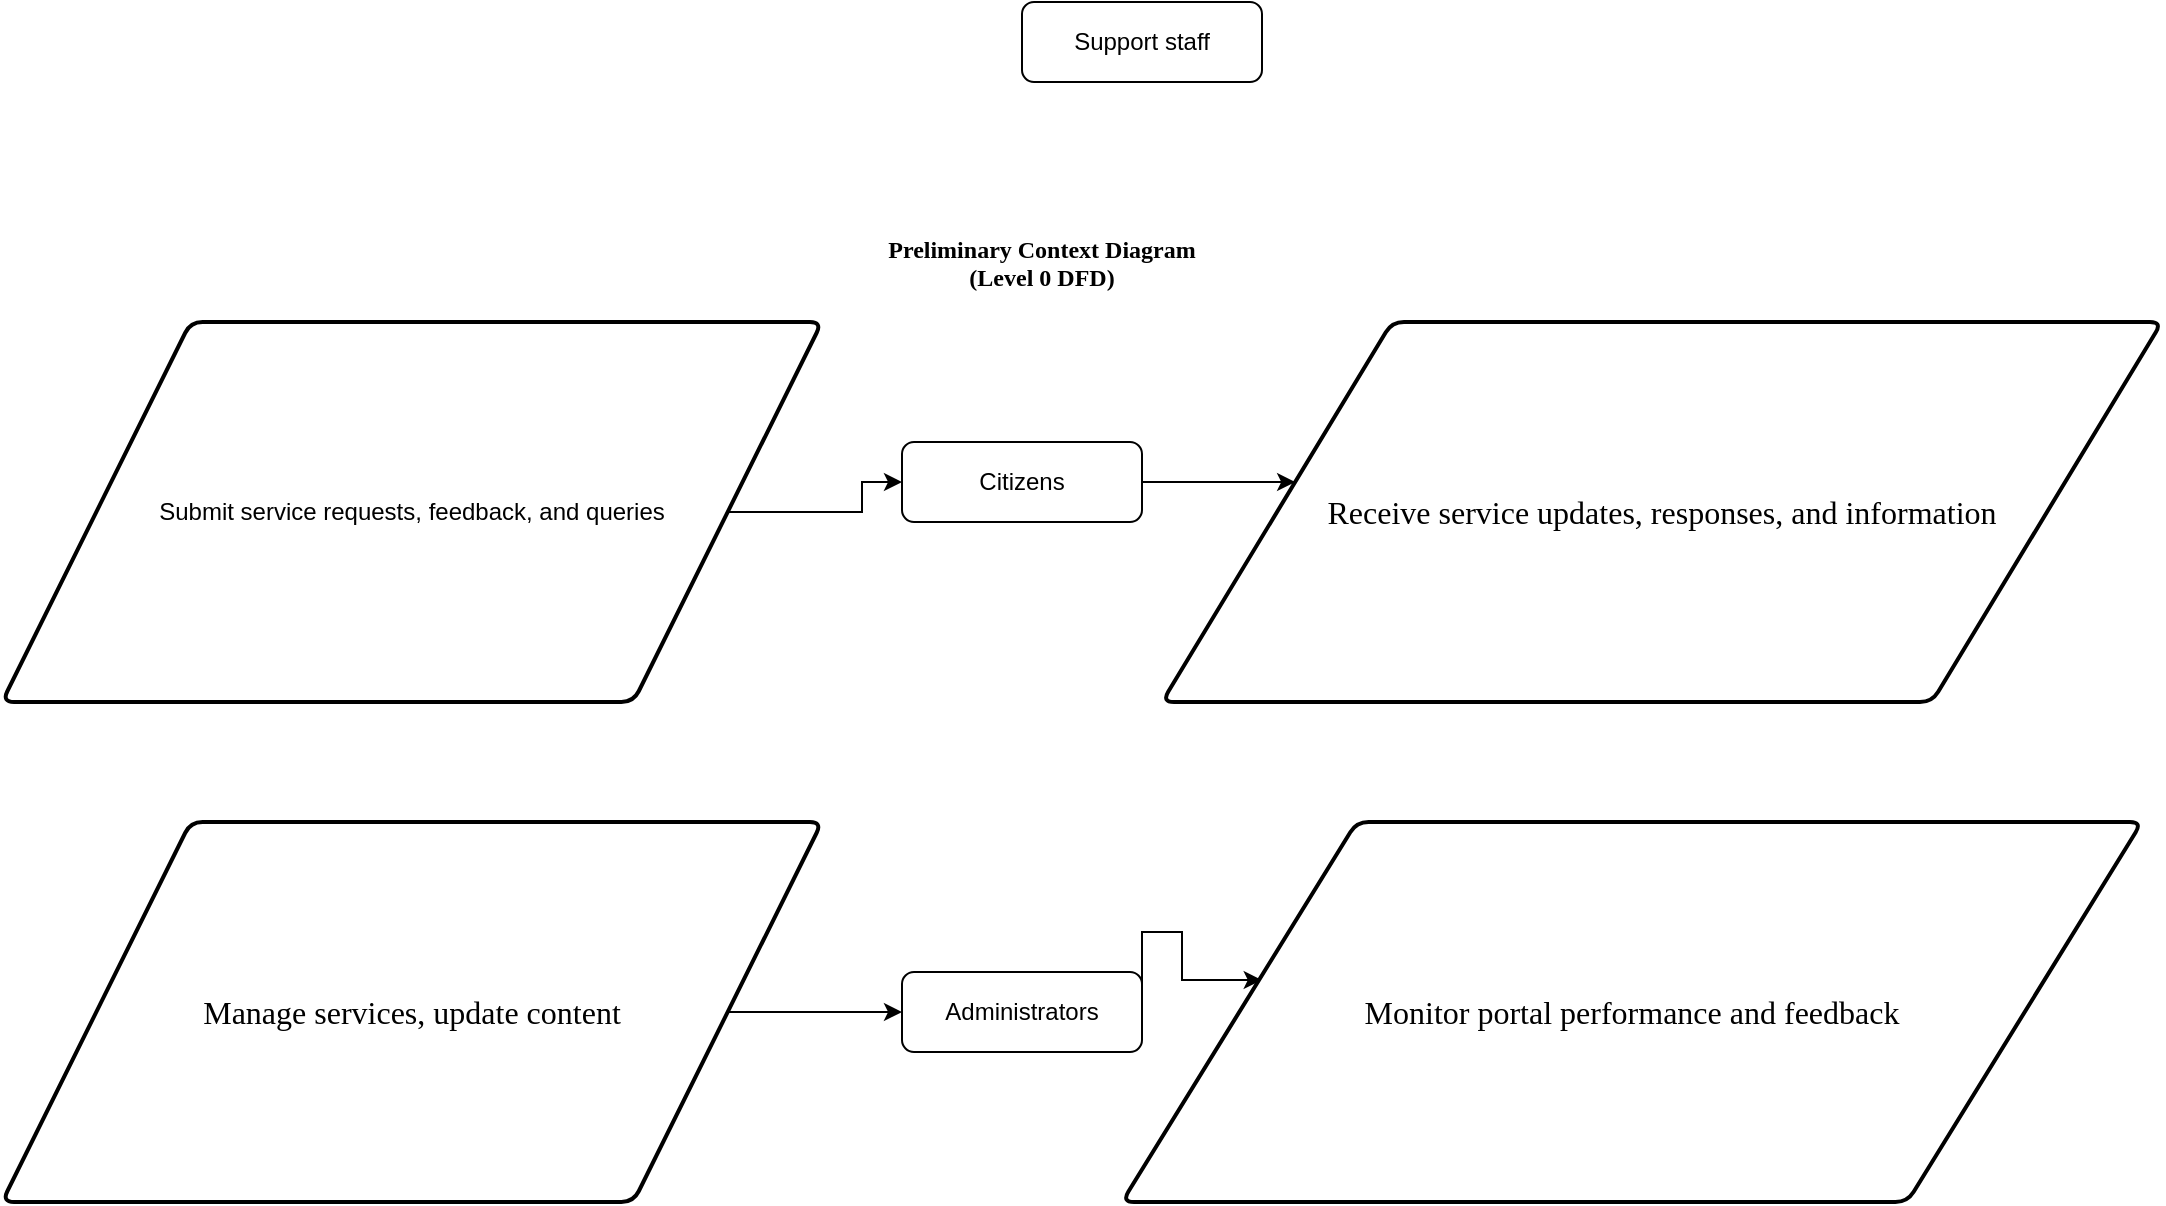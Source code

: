 <mxfile version="25.0.3">
  <diagram id="C5RBs43oDa-KdzZeNtuy" name="Page-1">
    <mxGraphModel dx="1114" dy="695" grid="1" gridSize="10" guides="1" tooltips="1" connect="1" arrows="1" fold="1" page="1" pageScale="1" pageWidth="827" pageHeight="1169" math="0" shadow="0">
      <root>
        <mxCell id="WIyWlLk6GJQsqaUBKTNV-0" />
        <mxCell id="WIyWlLk6GJQsqaUBKTNV-1" parent="WIyWlLk6GJQsqaUBKTNV-0" />
        <mxCell id="WC1tpi_VTrEwO41_VIQL-12" value="" style="edgeStyle=orthogonalEdgeStyle;rounded=0;orthogonalLoop=1;jettySize=auto;html=1;" edge="1" parent="WIyWlLk6GJQsqaUBKTNV-1" source="WIyWlLk6GJQsqaUBKTNV-3" target="WC1tpi_VTrEwO41_VIQL-8">
          <mxGeometry relative="1" as="geometry">
            <Array as="points">
              <mxPoint x="700" y="310" />
              <mxPoint x="700" y="310" />
            </Array>
          </mxGeometry>
        </mxCell>
        <mxCell id="WIyWlLk6GJQsqaUBKTNV-3" value="Citizens" style="rounded=1;whiteSpace=wrap;html=1;fontSize=12;glass=0;strokeWidth=1;shadow=0;" parent="WIyWlLk6GJQsqaUBKTNV-1" vertex="1">
          <mxGeometry x="480" y="300" width="120" height="40" as="geometry" />
        </mxCell>
        <mxCell id="WC1tpi_VTrEwO41_VIQL-16" style="edgeStyle=orthogonalEdgeStyle;rounded=0;orthogonalLoop=1;jettySize=auto;html=1;entryX=0.137;entryY=0.416;entryDx=0;entryDy=0;entryPerimeter=0;exitX=1;exitY=0.5;exitDx=0;exitDy=0;" edge="1" parent="WIyWlLk6GJQsqaUBKTNV-1" source="WC1tpi_VTrEwO41_VIQL-2" target="WC1tpi_VTrEwO41_VIQL-14">
          <mxGeometry relative="1" as="geometry">
            <Array as="points">
              <mxPoint x="600" y="545" />
              <mxPoint x="620" y="545" />
              <mxPoint x="620" y="569" />
            </Array>
          </mxGeometry>
        </mxCell>
        <mxCell id="WC1tpi_VTrEwO41_VIQL-2" value="Administrators" style="rounded=1;whiteSpace=wrap;html=1;" vertex="1" parent="WIyWlLk6GJQsqaUBKTNV-1">
          <mxGeometry x="480" y="565" width="120" height="40" as="geometry" />
        </mxCell>
        <mxCell id="WC1tpi_VTrEwO41_VIQL-3" value="Support staff" style="rounded=1;whiteSpace=wrap;html=1;" vertex="1" parent="WIyWlLk6GJQsqaUBKTNV-1">
          <mxGeometry x="540" y="80" width="120" height="40" as="geometry" />
        </mxCell>
        <mxCell id="WC1tpi_VTrEwO41_VIQL-7" value="" style="edgeStyle=orthogonalEdgeStyle;rounded=0;orthogonalLoop=1;jettySize=auto;html=1;" edge="1" parent="WIyWlLk6GJQsqaUBKTNV-1" source="WC1tpi_VTrEwO41_VIQL-5" target="WIyWlLk6GJQsqaUBKTNV-3">
          <mxGeometry relative="1" as="geometry" />
        </mxCell>
        <mxCell id="WC1tpi_VTrEwO41_VIQL-5" value="Submit service requests, feedback, and queries " style="shape=parallelogram;html=1;strokeWidth=2;perimeter=parallelogramPerimeter;whiteSpace=wrap;rounded=1;arcSize=12;size=0.23;" vertex="1" parent="WIyWlLk6GJQsqaUBKTNV-1">
          <mxGeometry x="30" y="240" width="410" height="190" as="geometry" />
        </mxCell>
        <mxCell id="WC1tpi_VTrEwO41_VIQL-8" value="&lt;span style=&quot;font-size:12.0pt;line-height:&lt;br/&gt;107%;font-family:&amp;quot;Times New Roman&amp;quot;,serif;mso-fareast-font-family:&amp;quot;Times New Roman&amp;quot;;&lt;br/&gt;mso-font-kerning:0pt;mso-ligatures:none;mso-ansi-language:EN-GB;mso-fareast-language:&lt;br/&gt;IT;mso-bidi-language:AR-SA&quot; lang=&quot;EN-GB&quot;&gt;Receive service updates, responses, and information&lt;/span&gt;" style="shape=parallelogram;html=1;strokeWidth=2;perimeter=parallelogramPerimeter;whiteSpace=wrap;rounded=1;arcSize=12;size=0.23;" vertex="1" parent="WIyWlLk6GJQsqaUBKTNV-1">
          <mxGeometry x="610" y="240" width="500" height="190" as="geometry" />
        </mxCell>
        <mxCell id="WC1tpi_VTrEwO41_VIQL-15" style="edgeStyle=orthogonalEdgeStyle;rounded=0;orthogonalLoop=1;jettySize=auto;html=1;exitX=1;exitY=0.5;exitDx=0;exitDy=0;" edge="1" parent="WIyWlLk6GJQsqaUBKTNV-1" source="WC1tpi_VTrEwO41_VIQL-13" target="WC1tpi_VTrEwO41_VIQL-2">
          <mxGeometry relative="1" as="geometry" />
        </mxCell>
        <mxCell id="WC1tpi_VTrEwO41_VIQL-13" value="&lt;span style=&quot;font-size:12.0pt;line-height:&lt;br/&gt;107%;font-family:&amp;quot;Times New Roman&amp;quot;,serif;mso-fareast-font-family:&amp;quot;Times New Roman&amp;quot;;&lt;br/&gt;mso-font-kerning:0pt;mso-ligatures:none;mso-ansi-language:EN-GB;mso-fareast-language:&lt;br/&gt;IT;mso-bidi-language:AR-SA&quot; lang=&quot;EN-GB&quot;&gt;Manage services, update content &lt;/span&gt;" style="shape=parallelogram;html=1;strokeWidth=2;perimeter=parallelogramPerimeter;whiteSpace=wrap;rounded=1;arcSize=12;size=0.23;" vertex="1" parent="WIyWlLk6GJQsqaUBKTNV-1">
          <mxGeometry x="30" y="490" width="410" height="190" as="geometry" />
        </mxCell>
        <mxCell id="WC1tpi_VTrEwO41_VIQL-14" value="&lt;span style=&quot;font-size:12.0pt;line-height:&lt;br/&gt;107%;font-family:&amp;quot;Times New Roman&amp;quot;,serif;mso-fareast-font-family:&amp;quot;Times New Roman&amp;quot;;&lt;br/&gt;mso-font-kerning:0pt;mso-ligatures:none;mso-ansi-language:EN-GB;mso-fareast-language:&lt;br/&gt;IT;mso-bidi-language:AR-SA&quot; lang=&quot;EN-GB&quot;&gt;Monitor portal performance and feedback&lt;/span&gt;" style="shape=parallelogram;html=1;strokeWidth=2;perimeter=parallelogramPerimeter;whiteSpace=wrap;rounded=1;arcSize=12;size=0.23;" vertex="1" parent="WIyWlLk6GJQsqaUBKTNV-1">
          <mxGeometry x="590" y="490" width="510" height="190" as="geometry" />
        </mxCell>
        <mxCell id="WC1tpi_VTrEwO41_VIQL-17" value="&lt;p style=&quot;mso-margin-top-alt:auto;mso-margin-bottom-alt:auto;&lt;br/&gt;line-height:normal;mso-outline-level:3&quot; class=&quot;MsoNormal&quot;&gt;&lt;b&gt;&lt;span style=&quot;font-size:&lt;br/&gt;13.5pt;font-family:&amp;quot;Times New Roman&amp;quot;,serif;mso-fareast-font-family:&amp;quot;Times New Roman&amp;quot;;&lt;br/&gt;mso-font-kerning:0pt;mso-ligatures:none;mso-ansi-language:EN-GB;mso-fareast-language:&lt;br/&gt;IT&quot; lang=&quot;EN-GB&quot;&gt;Preliminary Context Diagram (Level 0 DFD)&lt;/span&gt;&lt;/b&gt;&lt;/p&gt;&lt;br/&gt;&lt;div&gt;&lt;br/&gt;&lt;/div&gt;" style="text;html=1;align=center;verticalAlign=middle;whiteSpace=wrap;rounded=0;" vertex="1" parent="WIyWlLk6GJQsqaUBKTNV-1">
          <mxGeometry x="470" y="210" width="160" height="30" as="geometry" />
        </mxCell>
      </root>
    </mxGraphModel>
  </diagram>
</mxfile>
